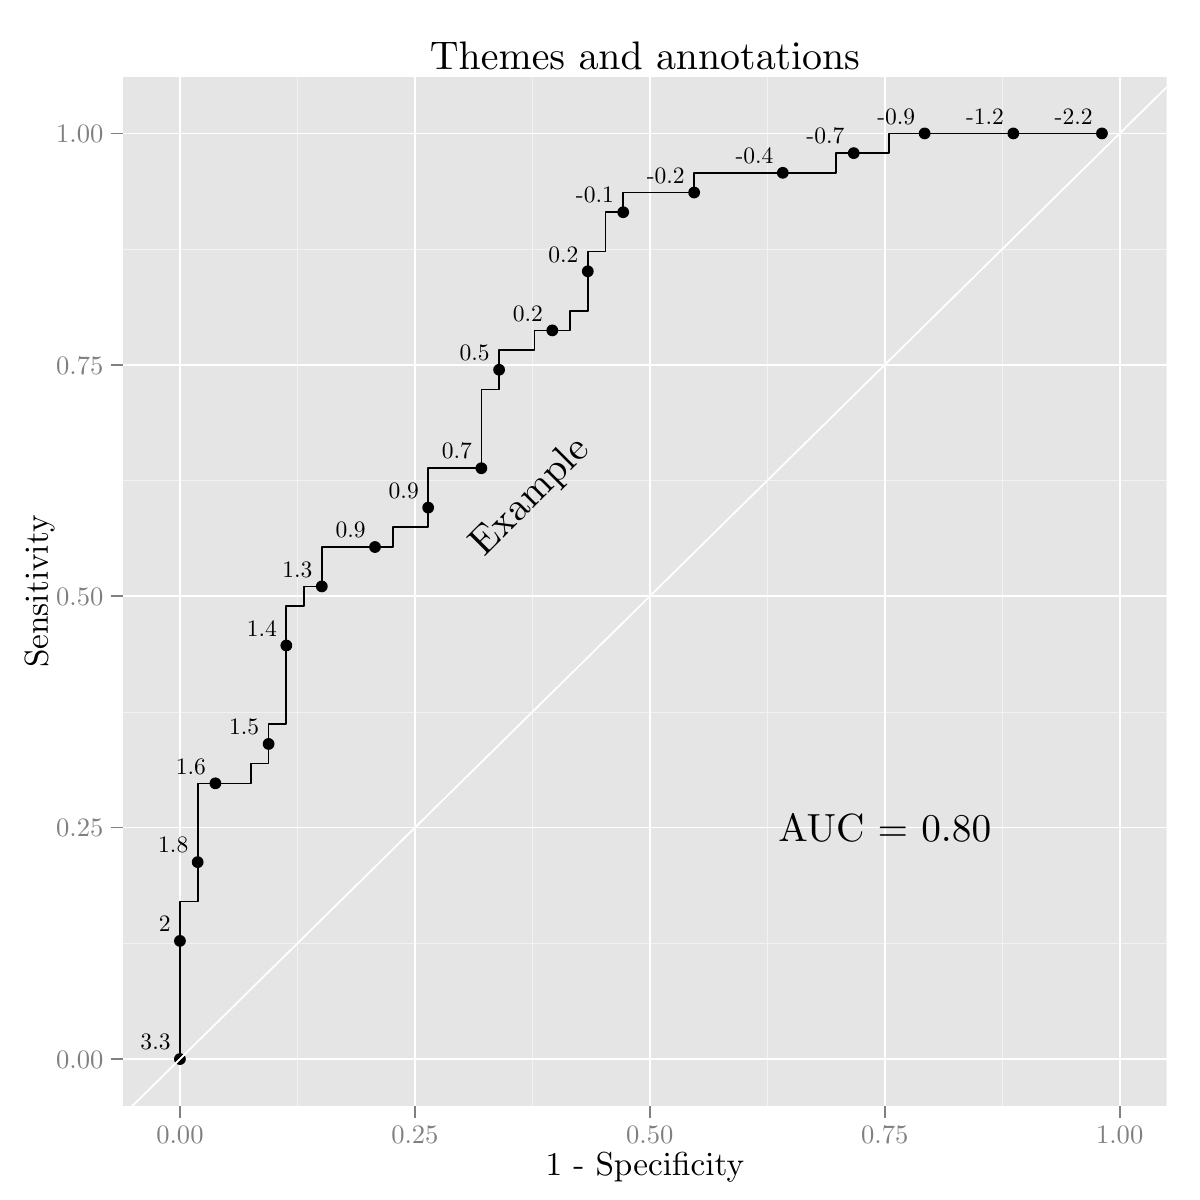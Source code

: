 % Created by tikzDevice version 0.7.0 on 2015-01-29 14:59:04
% !TEX encoding = UTF-8 Unicode
\documentclass[10pt]{article}

\nonstopmode

\usepackage{tikz}

\usepackage[active,tightpage,psfixbb]{preview}

\PreviewEnvironment{pgfpicture}

\setlength\PreviewBorder{0pt}
\begin{document}

\begin{tikzpicture}[x=1pt,y=1pt]
\definecolor[named]{fillColor}{rgb}{1.00,1.00,1.00}
\path[use as bounding box,fill=fillColor,fill opacity=0.00] (0,0) rectangle (433.62,433.62);
\begin{scope}
\path[clip] (  0.00,  0.00) rectangle (433.62,433.62);
\definecolor[named]{drawColor}{rgb}{1.00,1.00,1.00}
\definecolor[named]{fillColor}{rgb}{1.00,1.00,1.00}

\path[draw=drawColor,line width= 0.6pt,line join=round,line cap=round,fill=fillColor] (  0.00,  0.00) rectangle (433.62,433.62);
\end{scope}
\begin{scope}
\path[clip] ( 44.49, 34.03) rectangle (421.57,405.63);
\definecolor[named]{fillColor}{rgb}{0.90,0.90,0.90}

\path[fill=fillColor] ( 44.49, 34.03) rectangle (421.57,405.63);
\definecolor[named]{drawColor}{rgb}{0.95,0.95,0.95}

\path[draw=drawColor,line width= 0.3pt,line join=round] ( 44.49, 92.73) --
	(421.57, 92.73);

\path[draw=drawColor,line width= 0.3pt,line join=round] ( 44.49,176.35) --
	(421.57,176.35);

\path[draw=drawColor,line width= 0.3pt,line join=round] ( 44.49,259.97) --
	(421.57,259.97);

\path[draw=drawColor,line width= 0.3pt,line join=round] ( 44.49,343.59) --
	(421.57,343.59);

\path[draw=drawColor,line width= 0.3pt,line join=round] (107.47, 34.03) --
	(107.47,405.63);

\path[draw=drawColor,line width= 0.3pt,line join=round] (192.36, 34.03) --
	(192.36,405.63);

\path[draw=drawColor,line width= 0.3pt,line join=round] (277.26, 34.03) --
	(277.26,405.63);

\path[draw=drawColor,line width= 0.3pt,line join=round] (362.15, 34.03) --
	(362.15,405.63);
\definecolor[named]{drawColor}{rgb}{1.00,1.00,1.00}

\path[draw=drawColor,line width= 0.6pt,line join=round] ( 44.49, 50.93) --
	(421.57, 50.93);

\path[draw=drawColor,line width= 0.6pt,line join=round] ( 44.49,134.54) --
	(421.57,134.54);

\path[draw=drawColor,line width= 0.6pt,line join=round] ( 44.49,218.16) --
	(421.57,218.16);

\path[draw=drawColor,line width= 0.6pt,line join=round] ( 44.49,301.78) --
	(421.57,301.78);

\path[draw=drawColor,line width= 0.6pt,line join=round] ( 44.49,385.40) --
	(421.57,385.40);

\path[draw=drawColor,line width= 0.6pt,line join=round] ( 65.02, 34.03) --
	( 65.02,405.63);

\path[draw=drawColor,line width= 0.6pt,line join=round] (149.92, 34.03) --
	(149.92,405.63);

\path[draw=drawColor,line width= 0.6pt,line join=round] (234.81, 34.03) --
	(234.81,405.63);

\path[draw=drawColor,line width= 0.6pt,line join=round] (319.70, 34.03) --
	(319.70,405.63);

\path[draw=drawColor,line width= 0.6pt,line join=round] (404.60, 34.03) --
	(404.60,405.63);

\path[] (398.19,385.40) circle (  2.13);

\path[] (391.78,385.40) circle (  2.13);

\path[] (385.38,385.40) circle (  2.13);

\path[] (378.97,385.40) circle (  2.13);

\path[] (372.56,385.40) circle (  2.13);

\path[] (366.16,385.40) circle (  2.13);

\path[] (359.75,385.40) circle (  2.13);

\path[] (353.34,385.40) circle (  2.13);

\path[] (346.93,385.40) circle (  2.13);

\path[] (340.53,385.40) circle (  2.13);

\path[] (334.12,385.40) circle (  2.13);

\path[] (327.71,385.40) circle (  2.13);

\path[] (321.31,385.40) circle (  2.13);

\path[] (321.31,378.28) circle (  2.13);

\path[] (314.90,378.28) circle (  2.13);

\path[] (308.49,378.28) circle (  2.13);

\path[] (302.08,378.28) circle (  2.13);

\path[] (302.08,371.17) circle (  2.13);

\path[] (295.68,371.17) circle (  2.13);

\path[] (289.27,371.17) circle (  2.13);

\path[] (282.86,371.17) circle (  2.13);

\path[] (276.46,371.17) circle (  2.13);

\path[] (270.05,371.17) circle (  2.13);

\path[] (263.64,371.17) circle (  2.13);

\path[] (257.24,371.17) circle (  2.13);

\path[] (250.83,371.17) circle (  2.13);

\path[] (250.83,364.05) circle (  2.13);

\path[] (244.42,364.05) circle (  2.13);

\path[] (238.01,364.05) circle (  2.13);

\path[] (231.61,364.05) circle (  2.13);

\path[] (225.20,364.05) circle (  2.13);

\path[] (225.20,356.93) circle (  2.13);

\path[] (218.79,356.93) circle (  2.13);

\path[] (218.79,349.82) circle (  2.13);

\path[] (218.79,342.70) circle (  2.13);

\path[] (212.39,342.70) circle (  2.13);

\path[] (212.39,335.58) circle (  2.13);

\path[] (212.39,328.47) circle (  2.13);

\path[] (212.39,321.35) circle (  2.13);

\path[] (205.98,321.35) circle (  2.13);

\path[] (205.98,314.23) circle (  2.13);

\path[] (199.57,314.23) circle (  2.13);

\path[] (193.16,314.23) circle (  2.13);

\path[] (193.16,307.12) circle (  2.13);

\path[] (186.76,307.12) circle (  2.13);

\path[] (180.35,307.12) circle (  2.13);

\path[] (180.35,300.00) circle (  2.13);

\path[] (180.35,292.89) circle (  2.13);

\path[] (173.94,292.89) circle (  2.13);

\path[] (173.94,285.77) circle (  2.13);

\path[] (173.94,278.65) circle (  2.13);

\path[] (173.94,271.54) circle (  2.13);

\path[] (173.94,264.42) circle (  2.13);

\path[] (167.54,264.42) circle (  2.13);

\path[] (161.13,264.42) circle (  2.13);

\path[] (154.72,264.42) circle (  2.13);

\path[] (154.72,257.30) circle (  2.13);

\path[] (154.72,250.19) circle (  2.13);

\path[] (154.72,243.07) circle (  2.13);

\path[] (148.31,243.07) circle (  2.13);

\path[] (141.91,243.07) circle (  2.13);

\path[] (141.91,235.95) circle (  2.13);

\path[] (135.50,235.95) circle (  2.13);

\path[] (129.09,235.95) circle (  2.13);

\path[] (122.69,235.95) circle (  2.13);

\path[] (116.28,235.95) circle (  2.13);

\path[] (116.28,228.84) circle (  2.13);

\path[] (116.28,221.72) circle (  2.13);

\path[] (109.87,221.72) circle (  2.13);

\path[] (109.87,214.60) circle (  2.13);

\path[] (103.46,214.60) circle (  2.13);

\path[] (103.46,207.49) circle (  2.13);

\path[] (103.46,200.37) circle (  2.13);

\path[] (103.46,193.25) circle (  2.13);

\path[] (103.46,186.14) circle (  2.13);

\path[] (103.46,179.02) circle (  2.13);

\path[] (103.46,171.91) circle (  2.13);

\path[] ( 97.06,171.91) circle (  2.13);

\path[] ( 97.06,164.79) circle (  2.13);

\path[] ( 97.06,157.67) circle (  2.13);

\path[] ( 90.65,157.67) circle (  2.13);

\path[] ( 90.65,150.56) circle (  2.13);

\path[] ( 84.24,150.56) circle (  2.13);

\path[] ( 77.84,150.56) circle (  2.13);

\path[] ( 71.43,150.56) circle (  2.13);

\path[] ( 71.43,143.44) circle (  2.13);

\path[] ( 71.43,136.32) circle (  2.13);

\path[] ( 71.43,129.21) circle (  2.13);

\path[] ( 71.43,122.09) circle (  2.13);

\path[] ( 71.43,114.97) circle (  2.13);

\path[] ( 71.43,107.86) circle (  2.13);

\path[] ( 65.02,107.86) circle (  2.13);

\path[] ( 65.02,100.74) circle (  2.13);

\path[] ( 65.02, 93.62) circle (  2.13);

\path[] ( 65.02, 86.51) circle (  2.13);

\path[] ( 65.02, 79.39) circle (  2.13);

\path[] ( 65.02, 72.27) circle (  2.13);

\path[] ( 65.02, 65.16) circle (  2.13);

\path[] ( 65.02, 58.04) circle (  2.13);

\path[] ( 65.02, 50.93) circle (  2.13);
\definecolor[named]{fillColor}{rgb}{1.00,1.00,1.00}

\path[draw=drawColor,line width= 0.6pt,line join=round,fill=fillColor] ( 44.49, 30.70) -- (421.57,402.12);
\definecolor[named]{drawColor}{rgb}{0.00,0.00,0.00}

\path[draw=drawColor,line width= 0.6pt,line join=round] (398.19,385.40) --
	(391.78,385.40) --
	(385.38,385.40) --
	(378.97,385.40) --
	(372.56,385.40) --
	(366.16,385.40) --
	(359.75,385.40) --
	(353.34,385.40) --
	(346.93,385.40) --
	(340.53,385.40) --
	(334.12,385.40) --
	(327.71,385.40) --
	(321.31,385.40) --
	(321.31,378.28) --
	(314.90,378.28) --
	(308.49,378.28) --
	(302.08,378.28) --
	(302.08,371.17) --
	(295.68,371.17) --
	(289.27,371.17) --
	(282.86,371.17) --
	(276.46,371.17) --
	(270.05,371.17) --
	(263.64,371.17) --
	(257.24,371.17) --
	(250.83,371.17) --
	(250.83,364.05) --
	(244.42,364.05) --
	(238.01,364.05) --
	(231.61,364.05) --
	(225.20,364.05) --
	(225.20,356.93) --
	(218.79,356.93) --
	(218.79,349.82) --
	(218.79,342.70) --
	(212.39,342.70) --
	(212.39,335.58) --
	(212.39,328.47) --
	(212.39,321.35) --
	(205.98,321.35) --
	(205.98,314.23) --
	(199.57,314.23) --
	(193.16,314.23) --
	(193.16,307.12) --
	(186.76,307.12) --
	(180.35,307.12) --
	(180.35,300.00) --
	(180.35,292.89) --
	(173.94,292.89) --
	(173.94,285.77) --
	(173.94,278.65) --
	(173.94,271.54) --
	(173.94,264.42) --
	(167.54,264.42) --
	(161.13,264.42) --
	(154.72,264.42) --
	(154.72,257.30) --
	(154.72,250.19) --
	(154.72,243.07) --
	(148.31,243.07) --
	(141.91,243.07) --
	(141.91,235.95) --
	(135.50,235.95) --
	(129.09,235.95) --
	(122.69,235.95) --
	(116.28,235.95) --
	(116.28,228.84) --
	(116.28,221.72) --
	(109.87,221.72) --
	(109.87,214.60) --
	(103.46,214.60) --
	(103.46,207.49) --
	(103.46,200.37) --
	(103.46,193.25) --
	(103.46,186.14) --
	(103.46,179.02) --
	(103.46,171.91) --
	( 97.06,171.91) --
	( 97.06,164.79) --
	( 97.06,157.67) --
	( 90.65,157.67) --
	( 90.65,150.56) --
	( 84.24,150.56) --
	( 77.84,150.56) --
	( 71.43,150.56) --
	( 71.43,143.44) --
	( 71.43,136.32) --
	( 71.43,129.21) --
	( 71.43,122.09) --
	( 71.43,114.97) --
	( 71.43,107.86) --
	( 65.02,107.86) --
	( 65.02,100.74) --
	( 65.02, 93.62) --
	( 65.02, 86.51) --
	( 65.02, 79.39) --
	( 65.02, 72.27) --
	( 65.02, 65.16) --
	( 65.02, 58.04) --
	( 65.02, 50.93);

\node[text=drawColor,rotate= 45.00,anchor=base,inner sep=0pt, outer sep=0pt, scale=  1.42] at (194.37,251.36) {Example};

\path[] (370.49,360.24) rectangle (404.43,385.40);

\path[] (360.63,360.24) rectangle (403.02,385.40);

\path[] (351.51,360.24) rectangle (400.56,385.40);

\path[] (342.87,360.24) rectangle (397.46,385.40);

\path[] (334.56,360.24) rectangle (393.92,385.40);

\path[] (326.51,360.24) rectangle (390.06,385.40);

\path[] (318.68,360.24) rectangle (385.94,385.40);

\path[] (311.02,360.24) rectangle (381.62,385.40);

\path[] (303.52,360.24) rectangle (377.13,385.40);

\path[] (296.15,360.24) rectangle (372.49,385.40);

\path[] (288.90,360.24) rectangle (367.71,385.40);

\path[] (281.77,360.24) rectangle (362.81,385.40);

\path[] (274.73,360.24) rectangle (357.81,385.40);

\path[] (274.73,347.72) rectangle (357.81,385.22);

\path[] (267.78,347.72) rectangle (352.71,385.22);

\path[] (260.92,347.72) rectangle (347.51,385.22);

\path[] (254.15,347.72) rectangle (342.23,385.22);

\path[] (254.15,336.87) rectangle (342.23,383.65);

\path[] (247.45,336.87) rectangle (336.86,383.65);

\path[] (240.82,336.87) rectangle (331.42,383.65);

\path[] (234.27,336.87) rectangle (325.91,383.65);

\path[] (227.79,336.87) rectangle (320.32,383.65);

\path[] (221.37,336.87) rectangle (314.67,383.65);

\path[] (215.02,336.87) rectangle (308.95,383.65);

\path[] (208.73,336.87) rectangle (303.16,383.65);

\path[] (202.50,336.87) rectangle (297.31,383.65);

\path[] (202.50,326.85) rectangle (297.31,380.91);

\path[] (196.34,326.85) rectangle (291.39,380.91);

\path[] (190.24,326.85) rectangle (285.42,380.91);

\path[] (184.20,326.85) rectangle (279.38,380.91);

\path[] (178.23,326.85) rectangle (273.28,380.91);

\path[] (178.23,317.35) rectangle (273.28,377.45);

\path[] (172.31,317.35) rectangle (267.12,377.45);

\path[] (172.31,308.24) rectangle (267.12,373.50);

\path[] (172.31,299.42) rectangle (267.12,369.19);

\path[] (166.46,299.42) rectangle (260.89,369.19);

\path[] (166.46,290.85) rectangle (260.89,364.59);

\path[] (166.46,282.48) rectangle (260.89,359.76);

\path[] (166.46,274.28) rectangle (260.89,354.73);

\path[] (160.67,274.28) rectangle (254.60,354.73);

\path[] (160.67,266.25) rectangle (254.60,349.53);

\path[] (154.95,266.25) rectangle (248.25,349.53);

\path[] (149.30,266.25) rectangle (241.84,349.53);

\path[] (149.30,258.35) rectangle (241.84,344.17);

\path[] (143.71,258.35) rectangle (235.35,344.17);

\path[] (138.20,258.35) rectangle (228.80,344.17);

\path[] (138.20,250.57) rectangle (228.80,338.67);

\path[] (138.20,242.92) rectangle (228.80,333.05);

\path[] (132.76,242.92) rectangle (222.17,333.05);

\path[] (132.76,235.38) rectangle (222.17,327.31);

\path[] (132.76,227.94) rectangle (222.17,321.46);

\path[] (132.76,220.59) rectangle (222.17,315.51);

\path[] (132.76,213.34) rectangle (222.17,309.46);

\path[] (127.39,213.34) rectangle (215.47,309.46);

\path[] (122.11,213.34) rectangle (208.70,309.46);

\path[] (116.91,213.34) rectangle (201.84,309.46);

\path[] (116.91,206.19) rectangle (201.84,303.32);

\path[] (116.91,199.12) rectangle (201.84,297.09);

\path[] (116.91,192.13) rectangle (201.84,290.77);

\path[] (111.81,192.13) rectangle (194.89,290.77);

\path[] (106.81,192.13) rectangle (187.86,290.77);

\path[] (106.81,185.23) rectangle (187.86,284.36);

\path[] (101.91,185.23) rectangle (180.72,284.36);

\path[] ( 97.13,185.23) rectangle (173.47,284.36);

\path[] ( 92.49,185.23) rectangle (166.10,284.36);

\path[] ( 88.00,185.23) rectangle (158.60,284.36);

\path[] ( 88.00,178.41) rectangle (158.60,277.87);

\path[] ( 88.00,171.68) rectangle (158.60,271.30);

\path[] ( 83.68,171.68) rectangle (150.94,271.30);

\path[] ( 83.68,165.02) rectangle (150.94,264.65);

\path[] ( 79.56,165.02) rectangle (143.11,264.65);

\path[] ( 79.56,158.45) rectangle (143.11,257.91);

\path[] ( 79.56,151.96) rectangle (143.11,251.09);

\path[] ( 79.56,145.56) rectangle (143.11,244.19);

\path[] ( 79.56,139.24) rectangle (143.11,237.21);

\path[] ( 79.56,133.00) rectangle (143.11,230.14);

\path[] ( 79.56,126.86) rectangle (143.11,222.98);

\path[] ( 75.70,126.86) rectangle (135.06,222.98);

\path[] ( 75.70,120.81) rectangle (135.06,215.73);

\path[] ( 75.70,114.86) rectangle (135.06,208.39);

\path[] ( 72.16,114.86) rectangle (126.75,208.39);

\path[] ( 72.16,109.01) rectangle (126.75,200.95);

\path[] ( 69.06,109.01) rectangle (118.11,200.95);

\path[] ( 66.60,109.01) rectangle (108.99,200.95);

\path[] ( 65.19,109.01) rectangle ( 99.13,200.95);

\path[] ( 65.19,103.27) rectangle ( 99.13,193.40);

\path[] ( 65.19, 97.65) rectangle ( 99.13,185.75);

\path[] ( 65.19, 92.16) rectangle ( 99.13,177.98);

\path[] ( 65.19, 86.80) rectangle ( 99.13,170.08);

\path[] ( 65.19, 81.59) rectangle ( 99.13,162.04);

\path[] ( 65.19, 76.56) rectangle ( 99.13,153.85);

\path[] ( 65.02, 76.56) rectangle ( 87.78,153.85);

\path[] ( 65.02, 71.73) rectangle ( 87.78,145.47);

\path[] ( 65.02, 67.14) rectangle ( 87.78,136.90);

\path[] ( 65.02, 62.82) rectangle ( 87.78,128.09);

\path[] ( 65.02, 58.88) rectangle ( 87.78,118.97);

\path[] ( 65.02, 55.42) rectangle ( 87.78,109.48);

\path[] ( 65.02, 52.68) rectangle ( 87.78, 99.46);

\path[] ( 65.02, 51.11) rectangle ( 87.78, 88.60);

\path[] ( 65.02, 50.93) rectangle ( 87.78, 76.09);
\definecolor[named]{fillColor}{rgb}{0.00,0.00,0.00}

\path[fill=fillColor] (398.19,385.40) circle (  2.13);

\path[fill=fillColor] (366.16,385.40) circle (  2.13);

\path[fill=fillColor] (334.12,385.40) circle (  2.13);

\path[fill=fillColor] (308.49,378.28) circle (  2.13);

\path[fill=fillColor] (282.86,371.17) circle (  2.13);

\path[fill=fillColor] (250.83,364.05) circle (  2.13);

\path[fill=fillColor] (225.20,356.93) circle (  2.13);

\path[fill=fillColor] (212.39,335.58) circle (  2.13);

\path[fill=fillColor] (199.57,314.23) circle (  2.13);

\path[fill=fillColor] (180.35,300.00) circle (  2.13);

\path[fill=fillColor] (173.94,264.42) circle (  2.13);

\path[fill=fillColor] (154.72,250.19) circle (  2.13);

\path[fill=fillColor] (135.50,235.95) circle (  2.13);

\path[fill=fillColor] (116.28,221.72) circle (  2.13);

\path[fill=fillColor] (103.46,200.37) circle (  2.13);

\path[fill=fillColor] ( 97.06,164.79) circle (  2.13);

\path[fill=fillColor] ( 77.84,150.56) circle (  2.13);

\path[fill=fillColor] ( 71.43,122.09) circle (  2.13);

\path[fill=fillColor] ( 65.02, 93.62) circle (  2.13);

\path[fill=fillColor] ( 65.02, 50.93) circle (  2.13);

\node[text=drawColor,anchor=base east,inner sep=0pt, outer sep=0pt, scale=  0.85] at (394.80,388.74) {-2.2};

\node[text=drawColor,anchor=base east,inner sep=0pt, outer sep=0pt, scale=  0.85] at (362.76,388.74) {-1.2};

\node[text=drawColor,anchor=base east,inner sep=0pt, outer sep=0pt, scale=  0.85] at (330.72,388.74) {-0.9};

\node[text=drawColor,anchor=base east,inner sep=0pt, outer sep=0pt, scale=  0.85] at (305.10,381.63) {-0.7};

\node[text=drawColor,anchor=base east,inner sep=0pt, outer sep=0pt, scale=  0.85] at (279.47,374.51) {-0.4};

\node[text=drawColor,anchor=base east,inner sep=0pt, outer sep=0pt, scale=  0.85] at (247.43,367.39) {-0.2};

\node[text=drawColor,anchor=base east,inner sep=0pt, outer sep=0pt, scale=  0.85] at (221.80,360.28) {-0.1};

\node[text=drawColor,anchor=base east,inner sep=0pt, outer sep=0pt, scale=  0.85] at (208.99,338.93) {0.2};

\node[text=drawColor,anchor=base east,inner sep=0pt, outer sep=0pt, scale=  0.85] at (196.18,317.58) {0.2};

\node[text=drawColor,anchor=base east,inner sep=0pt, outer sep=0pt, scale=  0.85] at (176.95,303.35) {0.5};

\node[text=drawColor,anchor=base east,inner sep=0pt, outer sep=0pt, scale=  0.85] at (170.55,267.76) {0.7};

\node[text=drawColor,anchor=base east,inner sep=0pt, outer sep=0pt, scale=  0.85] at (151.33,253.53) {0.9};

\node[text=drawColor,anchor=base east,inner sep=0pt, outer sep=0pt, scale=  0.85] at (132.10,239.30) {0.9};

\node[text=drawColor,anchor=base east,inner sep=0pt, outer sep=0pt, scale=  0.85] at (112.88,225.07) {1.3};

\node[text=drawColor,anchor=base east,inner sep=0pt, outer sep=0pt, scale=  0.85] at (100.07,203.72) {1.4};

\node[text=drawColor,anchor=base east,inner sep=0pt, outer sep=0pt, scale=  0.85] at ( 93.66,168.13) {1.5};

\node[text=drawColor,anchor=base east,inner sep=0pt, outer sep=0pt, scale=  0.85] at ( 74.44,153.90) {1.6};

\node[text=drawColor,anchor=base east,inner sep=0pt, outer sep=0pt, scale=  0.85] at ( 68.03,125.43) {1.8};

\node[text=drawColor,anchor=base east,inner sep=0pt, outer sep=0pt, scale=  0.85] at ( 61.63, 96.97) {2};

\node[text=drawColor,anchor=base east,inner sep=0pt, outer sep=0pt, scale=  0.85] at ( 61.63, 54.27) {3.3};
\definecolor[named]{drawColor}{rgb}{0.90,0.90,0.90}
\definecolor[named]{fillColor}{rgb}{0.90,0.90,0.90}

\path[draw=drawColor,line width= 0.6pt,line join=round,fill=fillColor] ( 44.49, 30.70) -- (421.57,402.12);
\definecolor[named]{drawColor}{rgb}{1.00,1.00,1.00}
\definecolor[named]{fillColor}{rgb}{1.00,1.00,1.00}

\path[draw=drawColor,line width= 0.6pt,line join=round,fill=fillColor] ( 44.49, 30.70) -- (421.57,402.12);
\definecolor[named]{drawColor}{rgb}{0.00,0.00,0.00}

\node[text=drawColor,anchor=base,inner sep=0pt, outer sep=0pt, scale=  1.42] at (319.70,129.66) {AUC = 0.80};
\end{scope}
\begin{scope}
\path[clip] (  0.00,  0.00) rectangle (433.62,433.62);
\definecolor[named]{drawColor}{rgb}{0.50,0.50,0.50}

\node[text=drawColor,anchor=base east,inner sep=0pt, outer sep=0pt, scale=  0.96] at ( 37.37, 47.62) {0.00};

\node[text=drawColor,anchor=base east,inner sep=0pt, outer sep=0pt, scale=  0.96] at ( 37.37,131.24) {0.25};

\node[text=drawColor,anchor=base east,inner sep=0pt, outer sep=0pt, scale=  0.96] at ( 37.37,214.86) {0.50};

\node[text=drawColor,anchor=base east,inner sep=0pt, outer sep=0pt, scale=  0.96] at ( 37.37,298.47) {0.75};

\node[text=drawColor,anchor=base east,inner sep=0pt, outer sep=0pt, scale=  0.96] at ( 37.37,382.09) {1.00};
\end{scope}
\begin{scope}
\path[clip] (  0.00,  0.00) rectangle (433.62,433.62);
\definecolor[named]{drawColor}{rgb}{0.50,0.50,0.50}

\path[draw=drawColor,line width= 0.6pt,line join=round] ( 40.22, 50.93) --
	( 44.49, 50.93);

\path[draw=drawColor,line width= 0.6pt,line join=round] ( 40.22,134.54) --
	( 44.49,134.54);

\path[draw=drawColor,line width= 0.6pt,line join=round] ( 40.22,218.16) --
	( 44.49,218.16);

\path[draw=drawColor,line width= 0.6pt,line join=round] ( 40.22,301.78) --
	( 44.49,301.78);

\path[draw=drawColor,line width= 0.6pt,line join=round] ( 40.22,385.40) --
	( 44.49,385.40);
\end{scope}
\begin{scope}
\path[clip] (  0.00,  0.00) rectangle (433.62,433.62);
\definecolor[named]{drawColor}{rgb}{0.50,0.50,0.50}

\path[draw=drawColor,line width= 0.6pt,line join=round] ( 65.02, 29.77) --
	( 65.02, 34.03);

\path[draw=drawColor,line width= 0.6pt,line join=round] (149.92, 29.77) --
	(149.92, 34.03);

\path[draw=drawColor,line width= 0.6pt,line join=round] (234.81, 29.77) --
	(234.81, 34.03);

\path[draw=drawColor,line width= 0.6pt,line join=round] (319.70, 29.77) --
	(319.70, 34.03);

\path[draw=drawColor,line width= 0.6pt,line join=round] (404.60, 29.77) --
	(404.60, 34.03);
\end{scope}
\begin{scope}
\path[clip] (  0.00,  0.00) rectangle (433.62,433.62);
\definecolor[named]{drawColor}{rgb}{0.50,0.50,0.50}

\node[text=drawColor,anchor=base,inner sep=0pt, outer sep=0pt, scale=  0.96] at ( 65.02, 20.31) {0.00};

\node[text=drawColor,anchor=base,inner sep=0pt, outer sep=0pt, scale=  0.96] at (149.92, 20.31) {0.25};

\node[text=drawColor,anchor=base,inner sep=0pt, outer sep=0pt, scale=  0.96] at (234.81, 20.31) {0.50};

\node[text=drawColor,anchor=base,inner sep=0pt, outer sep=0pt, scale=  0.96] at (319.70, 20.31) {0.75};

\node[text=drawColor,anchor=base,inner sep=0pt, outer sep=0pt, scale=  0.96] at (404.60, 20.31) {1.00};
\end{scope}
\begin{scope}
\path[clip] (  0.00,  0.00) rectangle (433.62,433.62);
\definecolor[named]{drawColor}{rgb}{0.00,0.00,0.00}

\node[text=drawColor,anchor=base,inner sep=0pt, outer sep=0pt, scale=  1.20] at (233.03,  9.03) {1 - Specificity};
\end{scope}
\begin{scope}
\path[clip] (  0.00,  0.00) rectangle (433.62,433.62);
\definecolor[named]{drawColor}{rgb}{0.00,0.00,0.00}

\node[text=drawColor,rotate= 90.00,anchor=base,inner sep=0pt, outer sep=0pt, scale=  1.20] at ( 17.30,219.83) {Sensitivity};
\end{scope}
\begin{scope}
\path[clip] (  0.00,  0.00) rectangle (433.62,433.62);
\definecolor[named]{drawColor}{rgb}{0.00,0.00,0.00}

\node[text=drawColor,anchor=base,inner sep=0pt, outer sep=0pt, scale=  1.44] at (233.03,408.65) {Themes and annotations};
\end{scope}
\end{tikzpicture}

\end{document}
